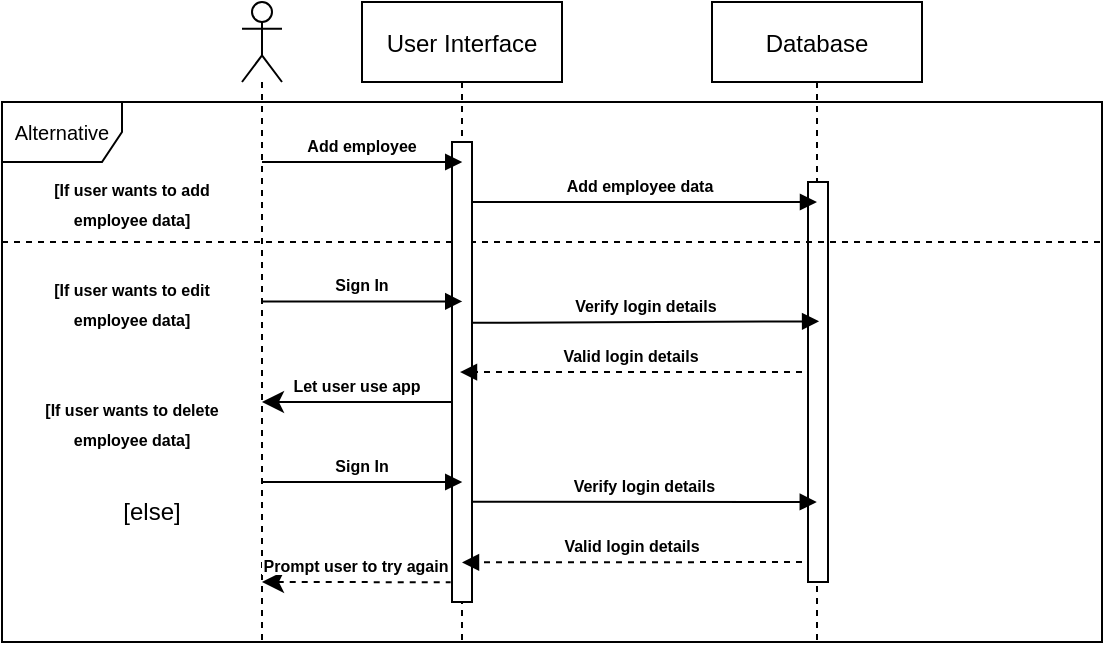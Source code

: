 <mxfile version="18.0.8" type="device"><diagram id="l4luCaW0_embPXR4DjTi" name="Page-1"><mxGraphModel dx="569" dy="312" grid="1" gridSize="10" guides="1" tooltips="1" connect="1" arrows="1" fold="1" page="1" pageScale="1" pageWidth="850" pageHeight="1100" math="0" shadow="0"><root><mxCell id="0"/><mxCell id="1" parent="0"/><mxCell id="MODmKP4Mnad0MvVaFaGu-1" value="Database" style="shape=umlLifeline;perimeter=lifelinePerimeter;container=0;collapsible=0;recursiveResize=0;rounded=0;shadow=0;strokeWidth=1;" vertex="1" parent="1"><mxGeometry x="375" y="40" width="105" height="320" as="geometry"/></mxCell><mxCell id="MODmKP4Mnad0MvVaFaGu-2" value="" style="html=1;points=[];perimeter=orthogonalPerimeter;fontSize=10;" vertex="1" parent="1"><mxGeometry x="423" y="130" width="10" height="200" as="geometry"/></mxCell><mxCell id="MODmKP4Mnad0MvVaFaGu-3" value="&lt;font style=&quot;font-size: 10px;&quot;&gt;Alternative&lt;/font&gt;" style="shape=umlFrame;whiteSpace=wrap;html=1;" vertex="1" parent="1"><mxGeometry x="20" y="90" width="550" height="270" as="geometry"/></mxCell><mxCell id="MODmKP4Mnad0MvVaFaGu-5" value="User Interface" style="shape=umlLifeline;perimeter=lifelinePerimeter;container=1;collapsible=0;recursiveResize=0;rounded=0;shadow=0;strokeWidth=1;" vertex="1" parent="1"><mxGeometry x="200" y="40" width="100" height="320" as="geometry"/></mxCell><mxCell id="MODmKP4Mnad0MvVaFaGu-6" value="" style="endArrow=none;dashed=1;html=1;rounded=0;exitX=-0.001;exitY=0.073;exitDx=0;exitDy=0;exitPerimeter=0;entryX=1;entryY=0.073;entryDx=0;entryDy=0;entryPerimeter=0;" edge="1" parent="MODmKP4Mnad0MvVaFaGu-5"><mxGeometry width="50" height="50" relative="1" as="geometry"><mxPoint x="-180" y="120" as="sourcePoint"/><mxPoint x="370.55" y="120" as="targetPoint"/></mxGeometry></mxCell><mxCell id="MODmKP4Mnad0MvVaFaGu-7" value="Add employee data" style="verticalAlign=bottom;endArrow=block;shadow=0;strokeWidth=1;fontSize=8;fontStyle=1" edge="1" parent="MODmKP4Mnad0MvVaFaGu-5"><mxGeometry relative="1" as="geometry"><mxPoint x="50" y="100" as="sourcePoint"/><mxPoint x="227.5" y="100" as="targetPoint"/></mxGeometry></mxCell><mxCell id="MODmKP4Mnad0MvVaFaGu-8" value="" style="html=1;points=[];perimeter=orthogonalPerimeter;fontSize=10;" vertex="1" parent="MODmKP4Mnad0MvVaFaGu-5"><mxGeometry x="45" y="70" width="10" height="230" as="geometry"/></mxCell><mxCell id="MODmKP4Mnad0MvVaFaGu-9" value="Add employee" style="verticalAlign=bottom;startArrow=none;endArrow=block;startSize=8;shadow=0;strokeWidth=1;startFill=0;entryX=0.5;entryY=0.229;entryDx=0;entryDy=0;entryPerimeter=0;fontSize=8;fontStyle=1" edge="1" parent="MODmKP4Mnad0MvVaFaGu-5"><mxGeometry relative="1" as="geometry"><mxPoint x="-49.995" y="80" as="sourcePoint"/><mxPoint x="50.13" y="80" as="targetPoint"/></mxGeometry></mxCell><mxCell id="MODmKP4Mnad0MvVaFaGu-10" value="Valid login details" style="verticalAlign=bottom;endArrow=block;entryX=0.508;entryY=0.634;shadow=0;strokeWidth=1;dashed=1;entryDx=0;entryDy=0;entryPerimeter=0;fontSize=8;fontStyle=1" edge="1" parent="MODmKP4Mnad0MvVaFaGu-5"><mxGeometry relative="1" as="geometry"><mxPoint x="220" y="280" as="sourcePoint"/><mxPoint x="50.0" y="280.2" as="targetPoint"/></mxGeometry></mxCell><mxCell id="MODmKP4Mnad0MvVaFaGu-11" value="&lt;font style=&quot;font-size: 8px;&quot;&gt;&lt;b&gt;[If user wants to add employee data]&lt;/b&gt;&lt;/font&gt;" style="text;html=1;strokeColor=none;fillColor=none;align=center;verticalAlign=middle;whiteSpace=wrap;rounded=0;" vertex="1" parent="1"><mxGeometry x="30" y="130" width="110" height="20" as="geometry"/></mxCell><mxCell id="MODmKP4Mnad0MvVaFaGu-12" value="" style="shape=umlLifeline;participant=umlActor;perimeter=lifelinePerimeter;whiteSpace=wrap;html=1;container=1;collapsible=0;recursiveResize=0;verticalAlign=top;spacingTop=36;outlineConnect=0;" vertex="1" parent="1"><mxGeometry x="140" y="40" width="20" height="320" as="geometry"/></mxCell><mxCell id="MODmKP4Mnad0MvVaFaGu-13" value="Let user use app" style="verticalAlign=bottom;startArrow=classic;endArrow=none;startSize=8;shadow=0;strokeWidth=1;startFill=1;endFill=0;fontSize=8;entryX=-0.008;entryY=0.565;entryDx=0;entryDy=0;entryPerimeter=0;fontStyle=1" edge="1" parent="1" target="MODmKP4Mnad0MvVaFaGu-8"><mxGeometry relative="1" as="geometry"><mxPoint x="149.999" y="240" as="sourcePoint"/><mxPoint x="240" y="240" as="targetPoint"/></mxGeometry></mxCell><mxCell id="MODmKP4Mnad0MvVaFaGu-14" value="Prompt user to try again" style="verticalAlign=bottom;startArrow=classic;endArrow=none;startSize=8;shadow=0;strokeWidth=1;startFill=1;endFill=0;dashed=1;fontSize=8;entryX=-0.067;entryY=0.957;entryDx=0;entryDy=0;entryPerimeter=0;fontStyle=1" edge="1" parent="1" target="MODmKP4Mnad0MvVaFaGu-8"><mxGeometry relative="1" as="geometry"><mxPoint x="149.999" y="330" as="sourcePoint"/><mxPoint x="240" y="330" as="targetPoint"/></mxGeometry></mxCell><mxCell id="MODmKP4Mnad0MvVaFaGu-16" value="Sign In" style="verticalAlign=bottom;startArrow=none;endArrow=block;startSize=8;shadow=0;strokeWidth=1;startFill=0;entryX=0.5;entryY=0.229;entryDx=0;entryDy=0;entryPerimeter=0;fontSize=8;fontStyle=1" edge="1" parent="1"><mxGeometry relative="1" as="geometry"><mxPoint x="149.995" y="189.69" as="sourcePoint"/><mxPoint x="250.12" y="189.69" as="targetPoint"/></mxGeometry></mxCell><mxCell id="MODmKP4Mnad0MvVaFaGu-17" value="Sign In" style="verticalAlign=bottom;startArrow=none;endArrow=block;startSize=8;shadow=0;strokeWidth=1;startFill=0;entryX=0.5;entryY=0.229;entryDx=0;entryDy=0;entryPerimeter=0;fontSize=8;fontStyle=1" edge="1" parent="1"><mxGeometry relative="1" as="geometry"><mxPoint x="150.005" y="280" as="sourcePoint"/><mxPoint x="250.13" y="280" as="targetPoint"/></mxGeometry></mxCell><mxCell id="MODmKP4Mnad0MvVaFaGu-18" value="Valid login details" style="verticalAlign=bottom;endArrow=block;entryX=0.508;entryY=0.634;shadow=0;strokeWidth=1;dashed=1;entryDx=0;entryDy=0;entryPerimeter=0;fontSize=8;fontStyle=1" edge="1" parent="1"><mxGeometry relative="1" as="geometry"><mxPoint x="420" y="225" as="sourcePoint"/><mxPoint x="249" y="225.04" as="targetPoint"/></mxGeometry></mxCell><mxCell id="MODmKP4Mnad0MvVaFaGu-19" value="Verify login details" style="verticalAlign=bottom;endArrow=block;entryX=0.499;entryY=0.16;shadow=0;strokeWidth=1;entryDx=0;entryDy=0;entryPerimeter=0;fontSize=8;exitX=1.018;exitY=0.782;exitDx=0;exitDy=0;exitPerimeter=0;fontStyle=1" edge="1" parent="1" source="MODmKP4Mnad0MvVaFaGu-8"><mxGeometry relative="1" as="geometry"><mxPoint x="260" y="290" as="sourcePoint"/><mxPoint x="427.395" y="290" as="targetPoint"/></mxGeometry></mxCell><mxCell id="MODmKP4Mnad0MvVaFaGu-20" value="Verify login details" style="verticalAlign=bottom;endArrow=block;entryX=0.51;entryY=0.499;shadow=0;strokeWidth=1;entryDx=0;entryDy=0;entryPerimeter=0;fontSize=8;exitX=1.043;exitY=0.393;exitDx=0;exitDy=0;exitPerimeter=0;fontStyle=1" edge="1" parent="1" source="MODmKP4Mnad0MvVaFaGu-8" target="MODmKP4Mnad0MvVaFaGu-1"><mxGeometry relative="1" as="geometry"><mxPoint x="260" y="200" as="sourcePoint"/><mxPoint x="420.0" y="200.0" as="targetPoint"/><Array as="points"/></mxGeometry></mxCell><mxCell id="MODmKP4Mnad0MvVaFaGu-21" value="[else]" style="text;html=1;strokeColor=none;fillColor=none;align=center;verticalAlign=middle;whiteSpace=wrap;rounded=0;" vertex="1" parent="1"><mxGeometry x="80" y="290" width="30" height="10" as="geometry"/></mxCell><mxCell id="MODmKP4Mnad0MvVaFaGu-23" value="&lt;font style=&quot;font-size: 8px;&quot;&gt;&lt;b&gt;[If user wants to edit employee data]&lt;/b&gt;&lt;/font&gt;" style="text;html=1;strokeColor=none;fillColor=none;align=center;verticalAlign=middle;whiteSpace=wrap;rounded=0;" vertex="1" parent="1"><mxGeometry x="30" y="180" width="110" height="20" as="geometry"/></mxCell><mxCell id="MODmKP4Mnad0MvVaFaGu-24" value="&lt;font style=&quot;font-size: 8px;&quot;&gt;&lt;b&gt;[If user wants to delete employee data]&lt;/b&gt;&lt;/font&gt;" style="text;html=1;strokeColor=none;fillColor=none;align=center;verticalAlign=middle;whiteSpace=wrap;rounded=0;" vertex="1" parent="1"><mxGeometry x="30" y="240" width="110" height="20" as="geometry"/></mxCell></root></mxGraphModel></diagram></mxfile>